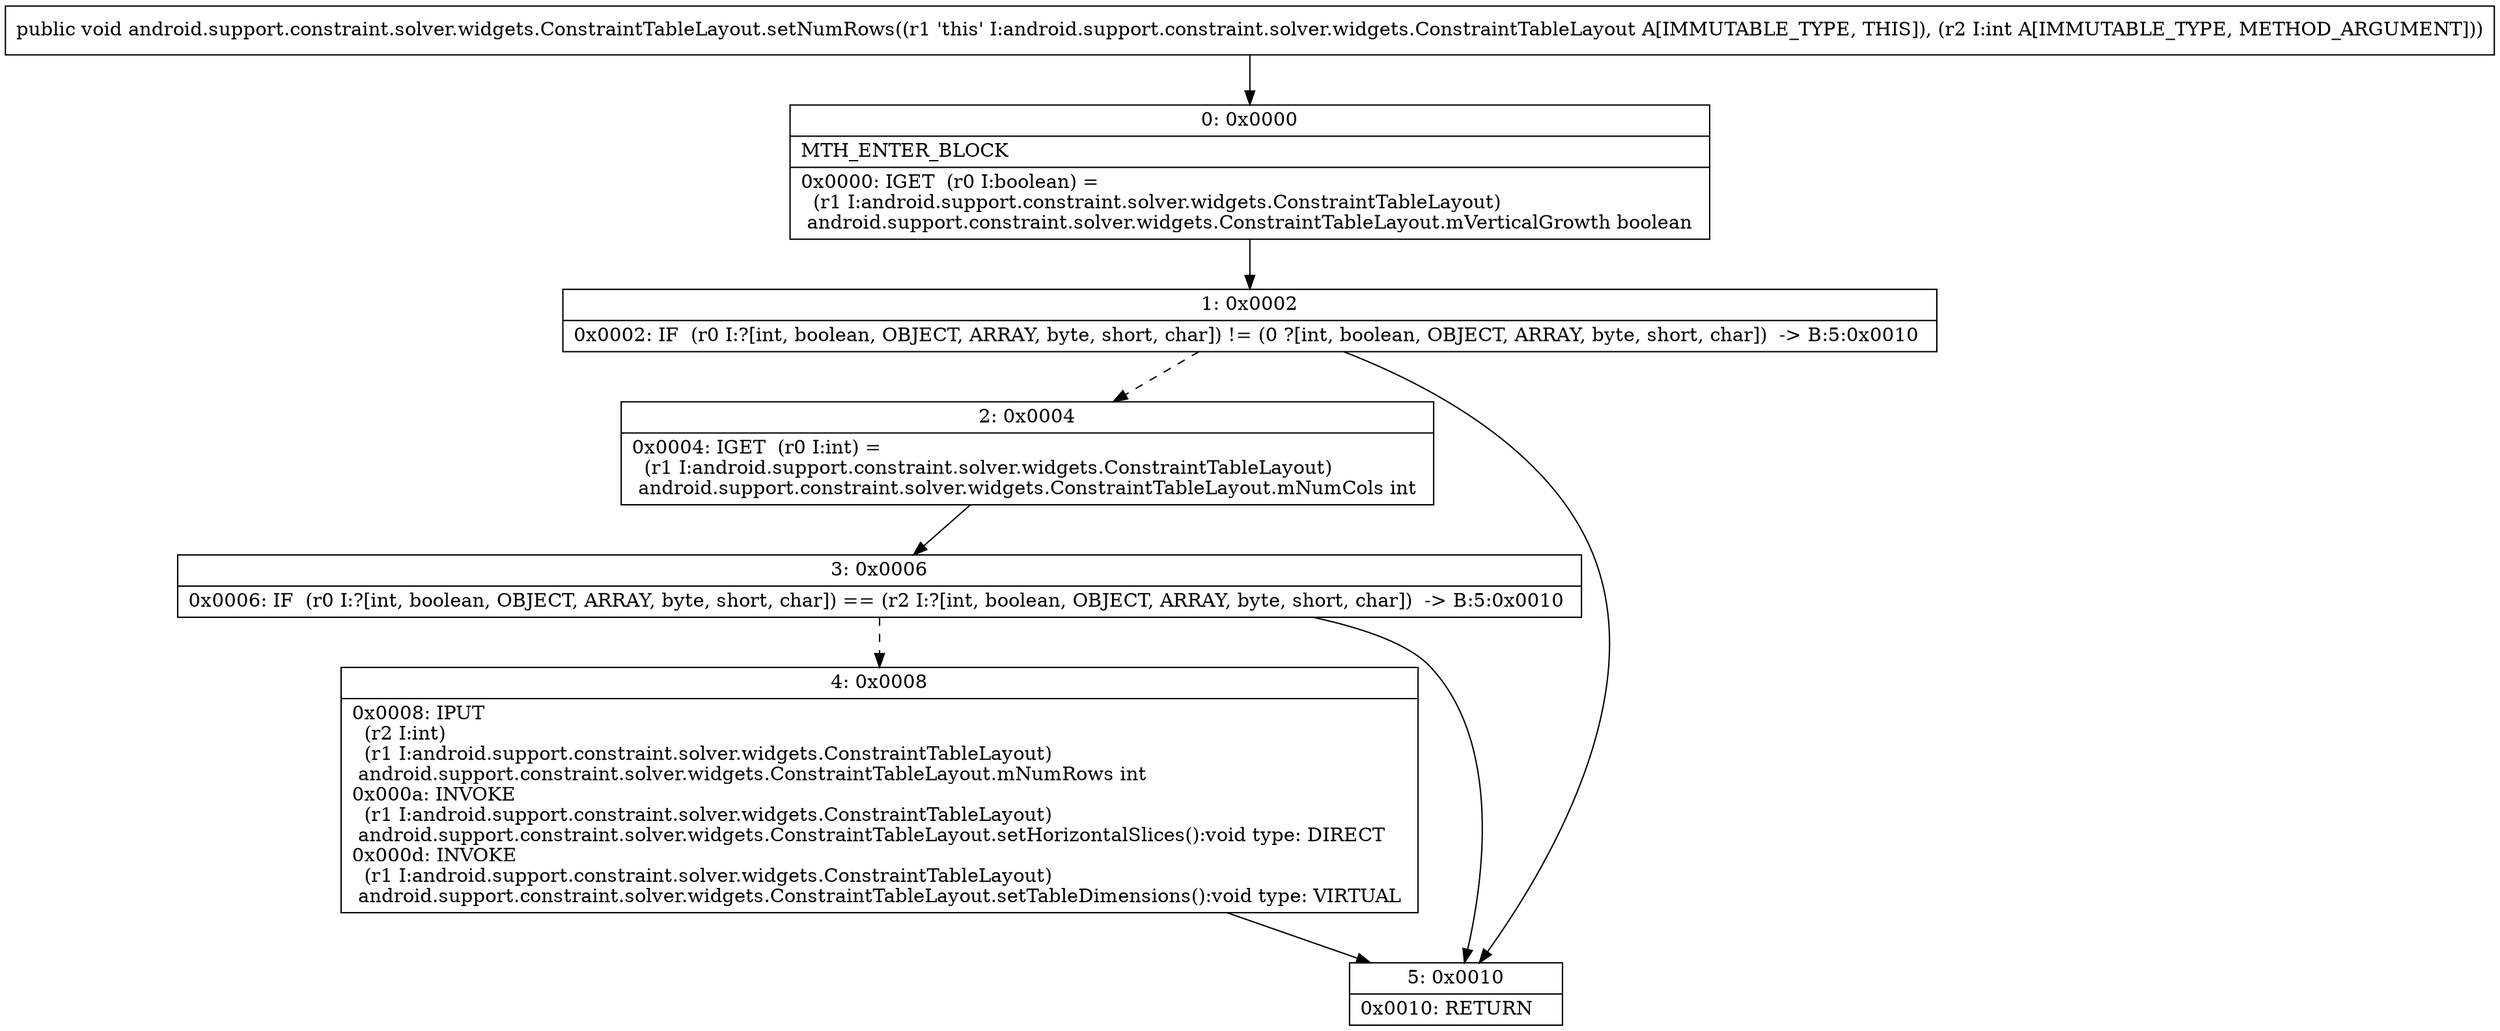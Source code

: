 digraph "CFG forandroid.support.constraint.solver.widgets.ConstraintTableLayout.setNumRows(I)V" {
Node_0 [shape=record,label="{0\:\ 0x0000|MTH_ENTER_BLOCK\l|0x0000: IGET  (r0 I:boolean) = \l  (r1 I:android.support.constraint.solver.widgets.ConstraintTableLayout)\l android.support.constraint.solver.widgets.ConstraintTableLayout.mVerticalGrowth boolean \l}"];
Node_1 [shape=record,label="{1\:\ 0x0002|0x0002: IF  (r0 I:?[int, boolean, OBJECT, ARRAY, byte, short, char]) != (0 ?[int, boolean, OBJECT, ARRAY, byte, short, char])  \-\> B:5:0x0010 \l}"];
Node_2 [shape=record,label="{2\:\ 0x0004|0x0004: IGET  (r0 I:int) = \l  (r1 I:android.support.constraint.solver.widgets.ConstraintTableLayout)\l android.support.constraint.solver.widgets.ConstraintTableLayout.mNumCols int \l}"];
Node_3 [shape=record,label="{3\:\ 0x0006|0x0006: IF  (r0 I:?[int, boolean, OBJECT, ARRAY, byte, short, char]) == (r2 I:?[int, boolean, OBJECT, ARRAY, byte, short, char])  \-\> B:5:0x0010 \l}"];
Node_4 [shape=record,label="{4\:\ 0x0008|0x0008: IPUT  \l  (r2 I:int)\l  (r1 I:android.support.constraint.solver.widgets.ConstraintTableLayout)\l android.support.constraint.solver.widgets.ConstraintTableLayout.mNumRows int \l0x000a: INVOKE  \l  (r1 I:android.support.constraint.solver.widgets.ConstraintTableLayout)\l android.support.constraint.solver.widgets.ConstraintTableLayout.setHorizontalSlices():void type: DIRECT \l0x000d: INVOKE  \l  (r1 I:android.support.constraint.solver.widgets.ConstraintTableLayout)\l android.support.constraint.solver.widgets.ConstraintTableLayout.setTableDimensions():void type: VIRTUAL \l}"];
Node_5 [shape=record,label="{5\:\ 0x0010|0x0010: RETURN   \l}"];
MethodNode[shape=record,label="{public void android.support.constraint.solver.widgets.ConstraintTableLayout.setNumRows((r1 'this' I:android.support.constraint.solver.widgets.ConstraintTableLayout A[IMMUTABLE_TYPE, THIS]), (r2 I:int A[IMMUTABLE_TYPE, METHOD_ARGUMENT])) }"];
MethodNode -> Node_0;
Node_0 -> Node_1;
Node_1 -> Node_2[style=dashed];
Node_1 -> Node_5;
Node_2 -> Node_3;
Node_3 -> Node_4[style=dashed];
Node_3 -> Node_5;
Node_4 -> Node_5;
}


